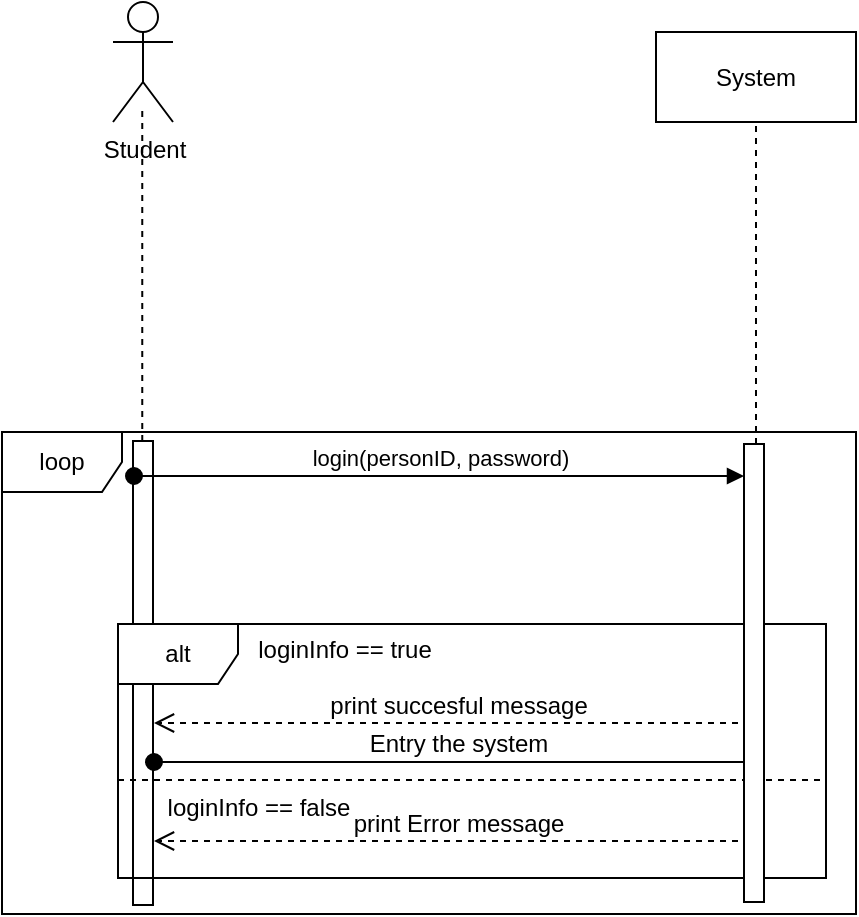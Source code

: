 <mxfile version="24.8.4">
  <diagram name="Sayfa -1" id="WN0h-Ik5UM95K4biy5bp">
    <mxGraphModel dx="1576" dy="1981" grid="1" gridSize="10" guides="1" tooltips="1" connect="1" arrows="1" fold="1" page="1" pageScale="1" pageWidth="827" pageHeight="1169" math="0" shadow="0">
      <root>
        <mxCell id="0" />
        <mxCell id="1" parent="0" />
        <mxCell id="-GSCJKlwsIB9KxYVpvvT-14" value="" style="html=1;points=[[0,0,0,0,5],[0,1,0,0,-5],[1,0,0,0,5],[1,1,0,0,-5]];perimeter=orthogonalPerimeter;outlineConnect=0;targetShapes=umlLifeline;portConstraint=eastwest;newEdgeStyle={&quot;curved&quot;:0,&quot;rounded&quot;:0};labelBackgroundColor=none;" vertex="1" parent="1">
          <mxGeometry x="-30.5" y="39.5" width="10" height="232" as="geometry" />
        </mxCell>
        <mxCell id="-GSCJKlwsIB9KxYVpvvT-17" value="alt" style="shape=umlFrame;whiteSpace=wrap;html=1;pointerEvents=0;labelBackgroundColor=none;" vertex="1" parent="1">
          <mxGeometry x="-38" y="131" width="354" height="127" as="geometry" />
        </mxCell>
        <mxCell id="-GSCJKlwsIB9KxYVpvvT-18" value="" style="line;strokeWidth=1;fillColor=none;align=left;verticalAlign=middle;spacingTop=-1;spacingLeft=3;spacingRight=3;rotatable=0;labelPosition=right;points=[];portConstraint=eastwest;dashed=1;labelBackgroundColor=none;" vertex="1" parent="1">
          <mxGeometry x="-38" y="205" width="351" height="8" as="geometry" />
        </mxCell>
        <mxCell id="-GSCJKlwsIB9KxYVpvvT-19" value="loginInfo == true" style="text;html=1;align=center;verticalAlign=middle;resizable=0;points=[];autosize=1;strokeColor=none;fillColor=none;labelBackgroundColor=none;" vertex="1" parent="1">
          <mxGeometry x="22" y="131" width="105" height="26" as="geometry" />
        </mxCell>
        <mxCell id="-GSCJKlwsIB9KxYVpvvT-20" value="loginInfo == false" style="text;html=1;align=center;verticalAlign=middle;resizable=0;points=[];autosize=1;strokeColor=none;fillColor=none;labelBackgroundColor=none;" vertex="1" parent="1">
          <mxGeometry x="-23" y="210" width="109" height="26" as="geometry" />
        </mxCell>
        <mxCell id="-GSCJKlwsIB9KxYVpvvT-21" value="&lt;font style=&quot;font-size: 12px;&quot;&gt;print Error message&lt;/font&gt;" style="html=1;verticalAlign=bottom;endArrow=open;endSize=8;curved=0;rounded=0;dashed=1;labelBackgroundColor=none;fontColor=default;" edge="1" parent="1">
          <mxGeometry relative="1" as="geometry">
            <mxPoint x="284" y="239.5" as="sourcePoint" />
            <mxPoint x="-20" y="239.5" as="targetPoint" />
          </mxGeometry>
        </mxCell>
        <mxCell id="-GSCJKlwsIB9KxYVpvvT-22" value="loop" style="shape=umlFrame;whiteSpace=wrap;html=1;pointerEvents=0;labelBackgroundColor=none;" vertex="1" parent="1">
          <mxGeometry x="-96" y="35" width="427" height="241" as="geometry" />
        </mxCell>
        <mxCell id="-GSCJKlwsIB9KxYVpvvT-23" value="&lt;font style=&quot;font-size: 12px;&quot;&gt;print succesful message&lt;/font&gt;" style="html=1;verticalAlign=bottom;endArrow=open;dashed=1;endSize=8;curved=0;rounded=0;labelBackgroundColor=none;fontColor=default;" edge="1" parent="1">
          <mxGeometry relative="1" as="geometry">
            <mxPoint x="284" y="180.5" as="sourcePoint" />
            <mxPoint x="-20" y="180.5" as="targetPoint" />
          </mxGeometry>
        </mxCell>
        <mxCell id="-GSCJKlwsIB9KxYVpvvT-24" value="&lt;font style=&quot;font-size: 12px;&quot;&gt;Entry the system&lt;/font&gt;" style="html=1;verticalAlign=bottom;startArrow=oval;startFill=1;endArrow=block;startSize=8;curved=0;rounded=0;labelBackgroundColor=none;fontColor=default;" edge="1" parent="1">
          <mxGeometry width="60" relative="1" as="geometry">
            <mxPoint x="-20" y="200" as="sourcePoint" />
            <mxPoint x="284" y="200" as="targetPoint" />
            <mxPoint as="offset" />
          </mxGeometry>
        </mxCell>
        <mxCell id="-GSCJKlwsIB9KxYVpvvT-41" value="" style="html=1;points=[[0,0,0,0,5],[0,1,0,0,-5],[1,0,0,0,5],[1,1,0,0,-5]];perimeter=orthogonalPerimeter;outlineConnect=0;targetShapes=umlLifeline;portConstraint=eastwest;newEdgeStyle={&quot;curved&quot;:0,&quot;rounded&quot;:0};labelBackgroundColor=none;" vertex="1" parent="1">
          <mxGeometry x="275" y="41" width="10" height="229" as="geometry" />
        </mxCell>
        <mxCell id="-GSCJKlwsIB9KxYVpvvT-43" value="Student" style="shape=umlActor;verticalLabelPosition=bottom;verticalAlign=top;html=1;outlineConnect=0;" vertex="1" parent="1">
          <mxGeometry x="-40.5" y="-180" width="30" height="60" as="geometry" />
        </mxCell>
        <mxCell id="-GSCJKlwsIB9KxYVpvvT-44" value="System" style="rounded=0;whiteSpace=wrap;html=1;" vertex="1" parent="1">
          <mxGeometry x="231" y="-165" width="100" height="45" as="geometry" />
        </mxCell>
        <mxCell id="-GSCJKlwsIB9KxYVpvvT-51" value="" style="endArrow=none;dashed=1;html=1;rounded=0;entryX=0.5;entryY=1;entryDx=0;entryDy=0;" edge="1" parent="1" source="-GSCJKlwsIB9KxYVpvvT-41" target="-GSCJKlwsIB9KxYVpvvT-44">
          <mxGeometry width="50" height="50" relative="1" as="geometry">
            <mxPoint x="281" y="30" as="sourcePoint" />
            <mxPoint x="310" y="-110" as="targetPoint" />
          </mxGeometry>
        </mxCell>
        <mxCell id="-GSCJKlwsIB9KxYVpvvT-52" value="" style="endArrow=none;dashed=1;html=1;rounded=0;entryX=0.5;entryY=1;entryDx=0;entryDy=0;" edge="1" parent="1" source="-GSCJKlwsIB9KxYVpvvT-14">
          <mxGeometry width="50" height="50" relative="1" as="geometry">
            <mxPoint x="-25.87" y="35" as="sourcePoint" />
            <mxPoint x="-25.87" y="-126" as="targetPoint" />
          </mxGeometry>
        </mxCell>
        <mxCell id="-GSCJKlwsIB9KxYVpvvT-54" value="login(personID, password)" style="html=1;verticalAlign=bottom;startArrow=oval;endArrow=block;startSize=8;curved=0;rounded=0;labelBackgroundColor=none;fontColor=default;" edge="1" parent="1">
          <mxGeometry relative="1" as="geometry">
            <mxPoint x="-30" y="57" as="sourcePoint" />
            <mxPoint x="275" y="57" as="targetPoint" />
          </mxGeometry>
        </mxCell>
      </root>
    </mxGraphModel>
  </diagram>
</mxfile>
